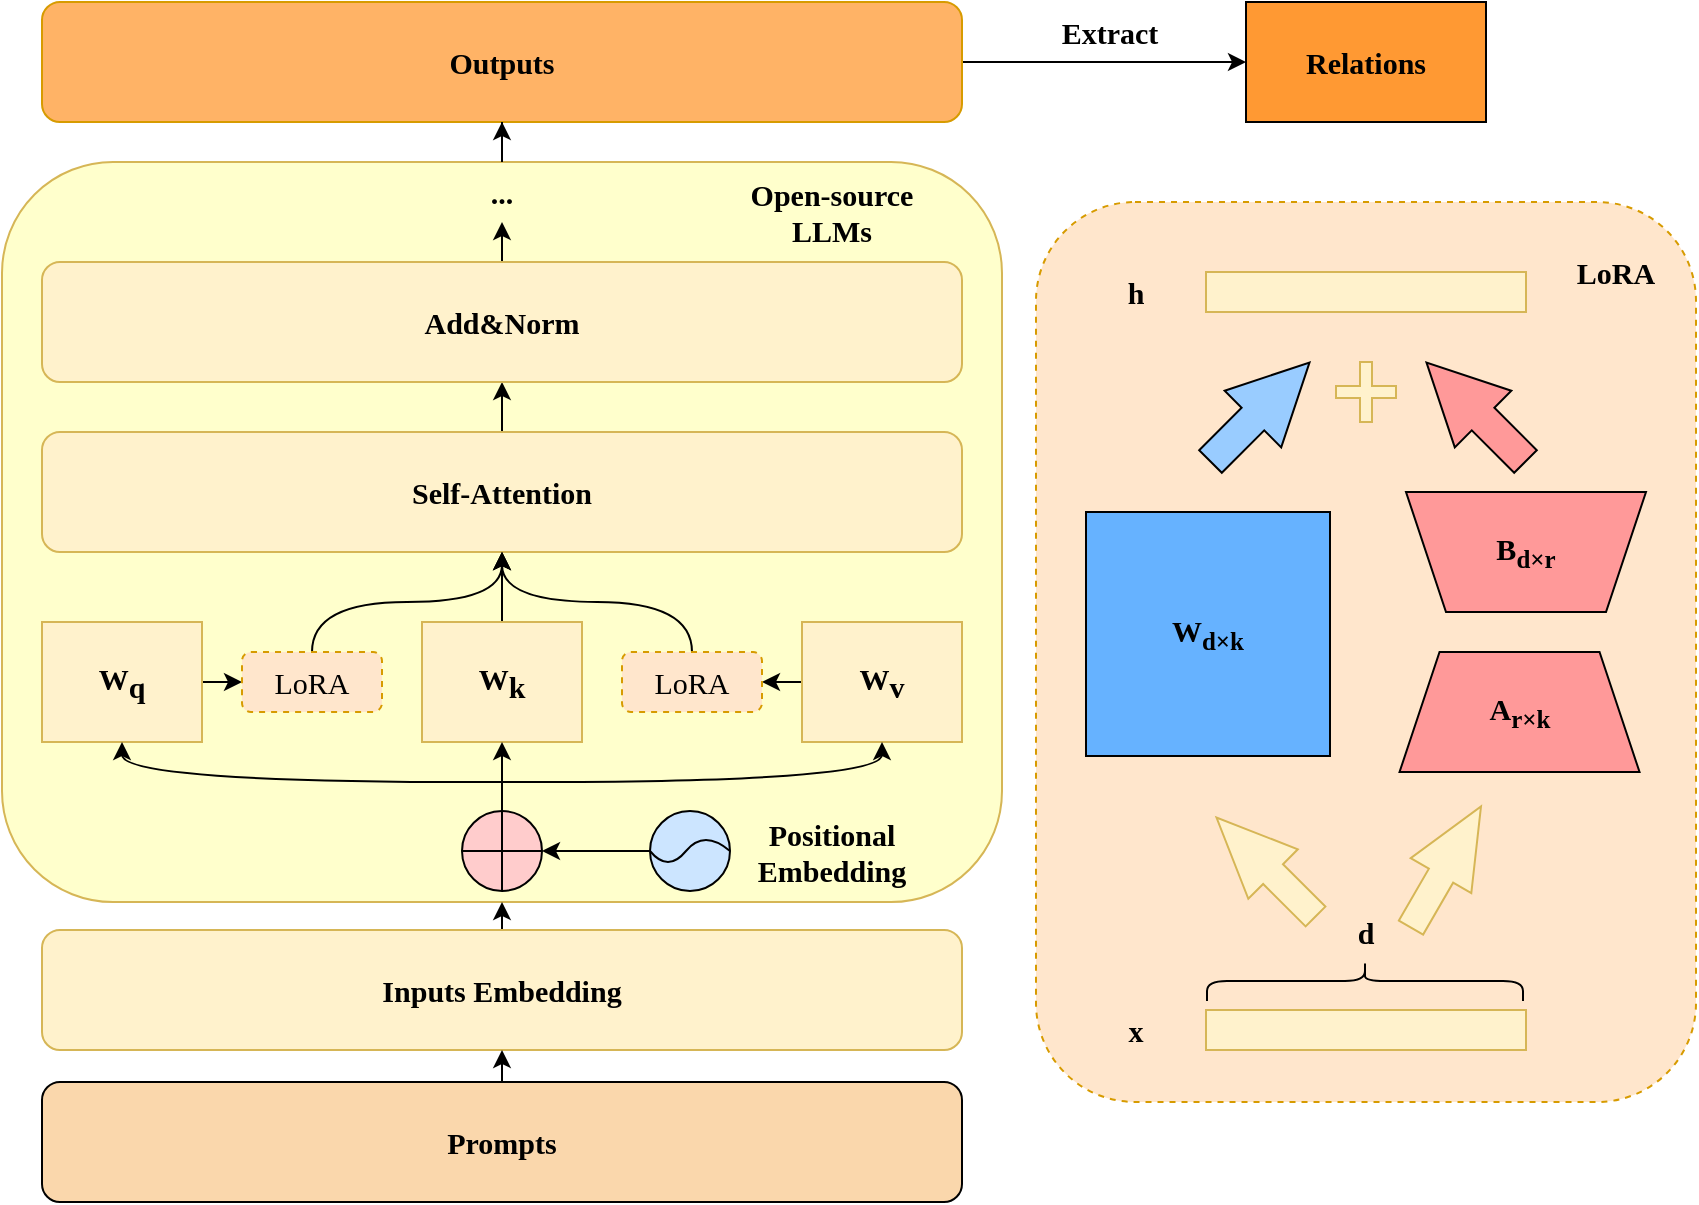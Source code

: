 <mxfile version="22.1.18" type="github">
  <diagram name="第 1 页" id="gY_yhv296UeG84Yx_Pr5">
    <mxGraphModel dx="906" dy="579" grid="1" gridSize="10" guides="1" tooltips="1" connect="1" arrows="1" fold="1" page="1" pageScale="1" pageWidth="827" pageHeight="1169" math="0" shadow="0">
      <root>
        <mxCell id="0" />
        <mxCell id="1" parent="0" />
        <mxCell id="qF69uGLi65idaUPn_qMR-87" value="" style="rounded=1;whiteSpace=wrap;html=1;fillColor=#FFFFCC;strokeColor=#d6b656;" vertex="1" parent="1">
          <mxGeometry x="90" y="280" width="500" height="370" as="geometry" />
        </mxCell>
        <mxCell id="qF69uGLi65idaUPn_qMR-69" value="" style="rounded=1;whiteSpace=wrap;html=1;dashed=1;fillColor=#ffe6cc;strokeColor=#d79b00;" vertex="1" parent="1">
          <mxGeometry x="607" y="300" width="330" height="450" as="geometry" />
        </mxCell>
        <mxCell id="qF69uGLi65idaUPn_qMR-1" value="A&lt;sub&gt;r×k&lt;/sub&gt;" style="shape=trapezoid;perimeter=trapezoidPerimeter;whiteSpace=wrap;html=1;fixedSize=1;fontFamily=Times New Roman;fontSize=15;fontStyle=1;fillColor=#FF9999;" vertex="1" parent="1">
          <mxGeometry x="788.77" y="525" width="120" height="60" as="geometry" />
        </mxCell>
        <mxCell id="qF69uGLi65idaUPn_qMR-2" value="" style="shape=trapezoid;perimeter=trapezoidPerimeter;whiteSpace=wrap;html=1;fixedSize=1;rotation=-180;fontFamily=Times New Roman;fontSize=15;fontStyle=1;fillColor=#FF9999;" vertex="1" parent="1">
          <mxGeometry x="792" y="445" width="120" height="60" as="geometry" />
        </mxCell>
        <mxCell id="qF69uGLi65idaUPn_qMR-3" value="&lt;font style=&quot;font-size: 15px;&quot;&gt;B&lt;/font&gt;&lt;sub&gt;d×r&lt;/sub&gt;" style="text;html=1;strokeColor=none;fillColor=none;align=center;verticalAlign=middle;whiteSpace=wrap;rounded=0;fontFamily=Times New Roman;fontSize=15;fontStyle=1" vertex="1" parent="1">
          <mxGeometry x="822" y="460" width="60" height="30" as="geometry" />
        </mxCell>
        <mxCell id="qF69uGLi65idaUPn_qMR-59" style="edgeStyle=orthogonalEdgeStyle;rounded=0;orthogonalLoop=1;jettySize=auto;html=1;exitX=0.5;exitY=0;exitDx=0;exitDy=0;entryX=0.5;entryY=1;entryDx=0;entryDy=0;fontFamily=Times New Roman;fontSize=15;fontStyle=1" edge="1" parent="1" source="qF69uGLi65idaUPn_qMR-4" target="qF69uGLi65idaUPn_qMR-30">
          <mxGeometry relative="1" as="geometry" />
        </mxCell>
        <mxCell id="qF69uGLi65idaUPn_qMR-4" value="Self-Attention" style="rounded=1;whiteSpace=wrap;html=1;fontFamily=Times New Roman;fontSize=15;fontStyle=1;fillColor=#fff2cc;strokeColor=#d6b656;" vertex="1" parent="1">
          <mxGeometry x="110" y="415" width="460" height="60" as="geometry" />
        </mxCell>
        <mxCell id="qF69uGLi65idaUPn_qMR-82" style="edgeStyle=orthogonalEdgeStyle;rounded=0;orthogonalLoop=1;jettySize=auto;html=1;exitX=1;exitY=0.5;exitDx=0;exitDy=0;entryX=0;entryY=0.5;entryDx=0;entryDy=0;" edge="1" parent="1" source="qF69uGLi65idaUPn_qMR-6" target="qF69uGLi65idaUPn_qMR-74">
          <mxGeometry relative="1" as="geometry" />
        </mxCell>
        <mxCell id="qF69uGLi65idaUPn_qMR-6" value="W&lt;sub style=&quot;font-size: 15px;&quot;&gt;q&lt;/sub&gt;" style="rounded=0;whiteSpace=wrap;html=1;fontFamily=Times New Roman;fontSize=15;fontStyle=1;fillColor=#fff2cc;strokeColor=#d6b656;" vertex="1" parent="1">
          <mxGeometry x="110" y="510" width="80" height="60" as="geometry" />
        </mxCell>
        <mxCell id="qF69uGLi65idaUPn_qMR-12" style="edgeStyle=orthogonalEdgeStyle;rounded=0;orthogonalLoop=1;jettySize=auto;html=1;exitX=0.5;exitY=0;exitDx=0;exitDy=0;entryX=0.5;entryY=1;entryDx=0;entryDy=0;fontFamily=Times New Roman;fontSize=15;fontStyle=1" edge="1" parent="1" source="qF69uGLi65idaUPn_qMR-7" target="qF69uGLi65idaUPn_qMR-4">
          <mxGeometry relative="1" as="geometry" />
        </mxCell>
        <mxCell id="qF69uGLi65idaUPn_qMR-7" value="W&lt;sub style=&quot;font-size: 15px;&quot;&gt;k&lt;/sub&gt;" style="rounded=0;whiteSpace=wrap;html=1;fontFamily=Times New Roman;fontSize=15;fontStyle=1;fillColor=#fff2cc;strokeColor=#d6b656;" vertex="1" parent="1">
          <mxGeometry x="300" y="510" width="80" height="60" as="geometry" />
        </mxCell>
        <mxCell id="qF69uGLi65idaUPn_qMR-83" style="edgeStyle=orthogonalEdgeStyle;rounded=0;orthogonalLoop=1;jettySize=auto;html=1;exitX=0;exitY=0.5;exitDx=0;exitDy=0;entryX=1;entryY=0.5;entryDx=0;entryDy=0;" edge="1" parent="1" source="qF69uGLi65idaUPn_qMR-8" target="qF69uGLi65idaUPn_qMR-75">
          <mxGeometry relative="1" as="geometry" />
        </mxCell>
        <mxCell id="qF69uGLi65idaUPn_qMR-8" value="W&lt;sub style=&quot;font-size: 15px;&quot;&gt;v&lt;/sub&gt;" style="rounded=0;whiteSpace=wrap;html=1;fontFamily=Times New Roman;fontSize=15;fontStyle=1;fillColor=#fff2cc;strokeColor=#d6b656;" vertex="1" parent="1">
          <mxGeometry x="490" y="510" width="80" height="60" as="geometry" />
        </mxCell>
        <mxCell id="qF69uGLi65idaUPn_qMR-14" value="&lt;font style=&quot;font-size: 15px;&quot;&gt;W&lt;/font&gt;&lt;sub&gt;d×k&lt;/sub&gt;" style="whiteSpace=wrap;html=1;aspect=fixed;fontFamily=Times New Roman;fontSize=15;fontStyle=1;fillColor=#66B2FF;" vertex="1" parent="1">
          <mxGeometry x="632" y="455" width="122" height="122" as="geometry" />
        </mxCell>
        <mxCell id="qF69uGLi65idaUPn_qMR-15" value="" style="rounded=0;whiteSpace=wrap;html=1;fontFamily=Times New Roman;fontSize=15;fontStyle=1;fillColor=#fff2cc;strokeColor=#d6b656;" vertex="1" parent="1">
          <mxGeometry x="692" y="704" width="160" height="20" as="geometry" />
        </mxCell>
        <mxCell id="qF69uGLi65idaUPn_qMR-16" value="x" style="text;html=1;strokeColor=none;fillColor=none;align=center;verticalAlign=middle;whiteSpace=wrap;rounded=0;fontFamily=Times New Roman;fontSize=15;fontStyle=1" vertex="1" parent="1">
          <mxGeometry x="627" y="699" width="60" height="30" as="geometry" />
        </mxCell>
        <mxCell id="qF69uGLi65idaUPn_qMR-17" value="" style="shape=curlyBracket;whiteSpace=wrap;html=1;rounded=1;flipH=1;labelPosition=right;verticalLabelPosition=middle;align=left;verticalAlign=middle;rotation=-90;fontFamily=Times New Roman;fontSize=15;fontStyle=1" vertex="1" parent="1">
          <mxGeometry x="761.5" y="610.5" width="20" height="158" as="geometry" />
        </mxCell>
        <mxCell id="qF69uGLi65idaUPn_qMR-18" value="d" style="text;html=1;strokeColor=none;fillColor=none;align=center;verticalAlign=middle;whiteSpace=wrap;rounded=0;fontFamily=Times New Roman;fontSize=15;fontStyle=1" vertex="1" parent="1">
          <mxGeometry x="742" y="650" width="60" height="30" as="geometry" />
        </mxCell>
        <mxCell id="qF69uGLi65idaUPn_qMR-19" value="" style="rounded=0;whiteSpace=wrap;html=1;fontFamily=Times New Roman;fontSize=15;fontStyle=1;fillColor=#fff2cc;strokeColor=#d6b656;" vertex="1" parent="1">
          <mxGeometry x="692" y="335" width="160" height="20" as="geometry" />
        </mxCell>
        <mxCell id="qF69uGLi65idaUPn_qMR-20" value="h" style="text;html=1;strokeColor=none;fillColor=none;align=center;verticalAlign=middle;whiteSpace=wrap;rounded=0;fontFamily=Times New Roman;fontSize=15;fontStyle=1" vertex="1" parent="1">
          <mxGeometry x="627" y="330" width="60" height="30" as="geometry" />
        </mxCell>
        <mxCell id="qF69uGLi65idaUPn_qMR-25" value="" style="html=1;shadow=0;dashed=0;align=center;verticalAlign=middle;shape=mxgraph.arrows2.arrow;dy=0.6;dx=40;notch=0;rotation=-135;fontFamily=Times New Roman;fontSize=15;fontStyle=1;fillColor=#fff2cc;strokeColor=#d6b656;" vertex="1" parent="1">
          <mxGeometry x="687" y="615" width="70" height="35" as="geometry" />
        </mxCell>
        <mxCell id="qF69uGLi65idaUPn_qMR-26" value="" style="html=1;shadow=0;dashed=0;align=center;verticalAlign=middle;shape=mxgraph.arrows2.arrow;dy=0.6;dx=40;notch=0;rotation=-60;fontFamily=Times New Roman;fontSize=15;fontStyle=1;fillColor=#fff2cc;strokeColor=#d6b656;" vertex="1" parent="1">
          <mxGeometry x="777" y="615" width="70" height="35" as="geometry" />
        </mxCell>
        <mxCell id="qF69uGLi65idaUPn_qMR-27" value="" style="html=1;shadow=0;dashed=0;align=center;verticalAlign=middle;shape=mxgraph.arrows2.arrow;dy=0.6;dx=40;notch=0;rotation=-45;fontFamily=Times New Roman;fontSize=15;fontStyle=1;fillColor=#99CCFF;" vertex="1" parent="1">
          <mxGeometry x="684" y="385" width="70" height="40" as="geometry" />
        </mxCell>
        <mxCell id="qF69uGLi65idaUPn_qMR-28" value="" style="html=1;shadow=0;dashed=0;align=center;verticalAlign=middle;shape=mxgraph.arrows2.arrow;dy=0.6;dx=40;notch=0;rotation=-135;fontFamily=Times New Roman;fontSize=15;fontStyle=1;fillColor=#FF9999;" vertex="1" parent="1">
          <mxGeometry x="792" y="385" width="70" height="40" as="geometry" />
        </mxCell>
        <mxCell id="qF69uGLi65idaUPn_qMR-62" style="edgeStyle=orthogonalEdgeStyle;rounded=0;orthogonalLoop=1;jettySize=auto;html=1;exitX=0.5;exitY=0;exitDx=0;exitDy=0;entryX=0.5;entryY=1;entryDx=0;entryDy=0;fontFamily=Times New Roman;fontSize=15;fontStyle=1" edge="1" parent="1" source="qF69uGLi65idaUPn_qMR-30" target="qF69uGLi65idaUPn_qMR-61">
          <mxGeometry relative="1" as="geometry" />
        </mxCell>
        <mxCell id="qF69uGLi65idaUPn_qMR-30" value="Add&amp;amp;Norm" style="rounded=1;whiteSpace=wrap;html=1;fontFamily=Times New Roman;fontSize=15;fontStyle=1;fillColor=#fff2cc;strokeColor=#d6b656;" vertex="1" parent="1">
          <mxGeometry x="110" y="330" width="460" height="60" as="geometry" />
        </mxCell>
        <mxCell id="qF69uGLi65idaUPn_qMR-31" value="LoRA" style="text;html=1;strokeColor=none;fillColor=none;align=center;verticalAlign=middle;whiteSpace=wrap;rounded=0;fontSize=15;fontFamily=Times New Roman;fontStyle=1" vertex="1" parent="1">
          <mxGeometry x="867" y="320" width="60" height="30" as="geometry" />
        </mxCell>
        <mxCell id="qF69uGLi65idaUPn_qMR-33" style="edgeStyle=orthogonalEdgeStyle;rounded=0;orthogonalLoop=1;jettySize=auto;html=1;entryX=0.5;entryY=1;entryDx=0;entryDy=0;curved=1;fontFamily=Times New Roman;fontSize=15;fontStyle=1" edge="1" parent="1" target="qF69uGLi65idaUPn_qMR-6">
          <mxGeometry relative="1" as="geometry">
            <mxPoint x="340" y="590" as="sourcePoint" />
          </mxGeometry>
        </mxCell>
        <mxCell id="qF69uGLi65idaUPn_qMR-35" style="edgeStyle=orthogonalEdgeStyle;rounded=0;orthogonalLoop=1;jettySize=auto;html=1;entryX=0.5;entryY=1;entryDx=0;entryDy=0;curved=1;fontFamily=Times New Roman;fontSize=15;fontStyle=1" edge="1" parent="1" target="qF69uGLi65idaUPn_qMR-8">
          <mxGeometry relative="1" as="geometry">
            <mxPoint x="340" y="590" as="sourcePoint" />
          </mxGeometry>
        </mxCell>
        <mxCell id="qF69uGLi65idaUPn_qMR-40" style="edgeStyle=orthogonalEdgeStyle;rounded=0;orthogonalLoop=1;jettySize=auto;html=1;exitX=0.5;exitY=0;exitDx=0;exitDy=0;exitPerimeter=0;fontFamily=Times New Roman;fontSize=15;fontStyle=1" edge="1" parent="1" source="qF69uGLi65idaUPn_qMR-36" target="qF69uGLi65idaUPn_qMR-7">
          <mxGeometry relative="1" as="geometry" />
        </mxCell>
        <mxCell id="qF69uGLi65idaUPn_qMR-36" value="" style="verticalLabelPosition=bottom;verticalAlign=top;html=1;shape=mxgraph.flowchart.summing_function;fontFamily=Times New Roman;fontSize=15;fontStyle=1;fillColor=#FFCCCC;" vertex="1" parent="1">
          <mxGeometry x="320" y="604.5" width="40" height="40" as="geometry" />
        </mxCell>
        <mxCell id="qF69uGLi65idaUPn_qMR-89" style="edgeStyle=orthogonalEdgeStyle;rounded=0;orthogonalLoop=1;jettySize=auto;html=1;exitX=0.5;exitY=0;exitDx=0;exitDy=0;entryX=0.5;entryY=1;entryDx=0;entryDy=0;" edge="1" parent="1" source="qF69uGLi65idaUPn_qMR-37" target="qF69uGLi65idaUPn_qMR-87">
          <mxGeometry relative="1" as="geometry" />
        </mxCell>
        <mxCell id="qF69uGLi65idaUPn_qMR-37" value="Inputs Embedding" style="rounded=1;whiteSpace=wrap;html=1;fontFamily=Times New Roman;fontSize=15;fontStyle=1;fillColor=#fff2cc;strokeColor=#d6b656;" vertex="1" parent="1">
          <mxGeometry x="110" y="664" width="460" height="60" as="geometry" />
        </mxCell>
        <mxCell id="qF69uGLi65idaUPn_qMR-44" style="edgeStyle=orthogonalEdgeStyle;rounded=0;orthogonalLoop=1;jettySize=auto;html=1;exitX=0.5;exitY=0;exitDx=0;exitDy=0;entryX=0.5;entryY=1;entryDx=0;entryDy=0;fontFamily=Times New Roman;fontSize=15;fontStyle=1" edge="1" parent="1" source="qF69uGLi65idaUPn_qMR-43" target="qF69uGLi65idaUPn_qMR-37">
          <mxGeometry relative="1" as="geometry" />
        </mxCell>
        <mxCell id="qF69uGLi65idaUPn_qMR-43" value="Prompts" style="rounded=1;whiteSpace=wrap;html=1;fontFamily=Times New Roman;fontSize=15;fontStyle=1;fillColor=#FAD7AC;" vertex="1" parent="1">
          <mxGeometry x="110" y="740" width="460" height="60" as="geometry" />
        </mxCell>
        <mxCell id="qF69uGLi65idaUPn_qMR-56" value="" style="group;rotation=-180;fontFamily=Times New Roman;fontSize=15;fontStyle=1" vertex="1" connectable="0" parent="1">
          <mxGeometry x="414" y="604.5" width="40" height="40" as="geometry" />
        </mxCell>
        <mxCell id="qF69uGLi65idaUPn_qMR-47" value="" style="ellipse;whiteSpace=wrap;html=1;aspect=fixed;rotation=-180;fontFamily=Times New Roman;fontSize=15;fontStyle=1;fillColor=#CCE5FF;" vertex="1" parent="qF69uGLi65idaUPn_qMR-56">
          <mxGeometry width="40" height="40" as="geometry" />
        </mxCell>
        <mxCell id="qF69uGLi65idaUPn_qMR-54" value="" style="endArrow=none;html=1;rounded=0;entryX=1;entryY=0.5;entryDx=0;entryDy=0;exitX=0;exitY=0.5;exitDx=0;exitDy=0;curved=1;fontFamily=Times New Roman;fontSize=15;fontStyle=1" edge="1" parent="qF69uGLi65idaUPn_qMR-56" source="qF69uGLi65idaUPn_qMR-47" target="qF69uGLi65idaUPn_qMR-47">
          <mxGeometry width="50" height="50" relative="1" as="geometry">
            <mxPoint x="44" y="18" as="sourcePoint" />
            <mxPoint x="18" y="40" as="targetPoint" />
            <Array as="points">
              <mxPoint x="27" y="9" />
              <mxPoint x="9" y="31" />
            </Array>
          </mxGeometry>
        </mxCell>
        <mxCell id="qF69uGLi65idaUPn_qMR-57" style="edgeStyle=orthogonalEdgeStyle;rounded=0;orthogonalLoop=1;jettySize=auto;html=1;exitX=1;exitY=0.5;exitDx=0;exitDy=0;entryX=1;entryY=0.5;entryDx=0;entryDy=0;entryPerimeter=0;fontFamily=Times New Roman;fontSize=15;fontStyle=1" edge="1" parent="1" source="qF69uGLi65idaUPn_qMR-47" target="qF69uGLi65idaUPn_qMR-36">
          <mxGeometry relative="1" as="geometry" />
        </mxCell>
        <mxCell id="qF69uGLi65idaUPn_qMR-58" value="Positional&lt;br style=&quot;font-size: 15px;&quot;&gt;Embedding" style="text;html=1;strokeColor=none;fillColor=none;align=center;verticalAlign=middle;whiteSpace=wrap;rounded=0;fontSize=15;fontFamily=Times New Roman;fontStyle=1" vertex="1" parent="1">
          <mxGeometry x="470" y="604.5" width="70" height="40" as="geometry" />
        </mxCell>
        <mxCell id="qF69uGLi65idaUPn_qMR-65" style="edgeStyle=orthogonalEdgeStyle;rounded=0;orthogonalLoop=1;jettySize=auto;html=1;exitX=1;exitY=0.5;exitDx=0;exitDy=0;entryX=0;entryY=0.5;entryDx=0;entryDy=0;" edge="1" parent="1" source="qF69uGLi65idaUPn_qMR-60" target="qF69uGLi65idaUPn_qMR-64">
          <mxGeometry relative="1" as="geometry" />
        </mxCell>
        <mxCell id="qF69uGLi65idaUPn_qMR-60" value="Outputs" style="rounded=1;whiteSpace=wrap;html=1;fontFamily=Times New Roman;fontSize=15;fontStyle=1;fillColor=#FFB366;strokeColor=#d79b00;" vertex="1" parent="1">
          <mxGeometry x="110" y="200" width="460" height="60" as="geometry" />
        </mxCell>
        <mxCell id="qF69uGLi65idaUPn_qMR-63" style="edgeStyle=orthogonalEdgeStyle;rounded=0;orthogonalLoop=1;jettySize=auto;html=1;exitX=0.5;exitY=0;exitDx=0;exitDy=0;fontFamily=Times New Roman;fontSize=15;fontStyle=1" edge="1" parent="1" source="qF69uGLi65idaUPn_qMR-61" target="qF69uGLi65idaUPn_qMR-60">
          <mxGeometry relative="1" as="geometry" />
        </mxCell>
        <mxCell id="qF69uGLi65idaUPn_qMR-61" value="..." style="text;html=1;strokeColor=none;fillColor=none;align=center;verticalAlign=middle;whiteSpace=wrap;rounded=0;fontFamily=Times New Roman;fontSize=15;fontStyle=1" vertex="1" parent="1">
          <mxGeometry x="290" y="280" width="100" height="30" as="geometry" />
        </mxCell>
        <mxCell id="qF69uGLi65idaUPn_qMR-64" value="Relations" style="rounded=0;whiteSpace=wrap;html=1;fontFamily=Times New Roman;fontSize=15;fontStyle=1;fillColor=#FF9933;" vertex="1" parent="1">
          <mxGeometry x="712" y="200" width="120" height="60" as="geometry" />
        </mxCell>
        <mxCell id="qF69uGLi65idaUPn_qMR-66" value="Extract" style="text;html=1;strokeColor=none;fillColor=none;align=center;verticalAlign=middle;whiteSpace=wrap;rounded=0;fontFamily=Times New Roman;fontSize=15;fontStyle=1" vertex="1" parent="1">
          <mxGeometry x="604" y="200" width="80" height="30" as="geometry" />
        </mxCell>
        <mxCell id="qF69uGLi65idaUPn_qMR-70" value="" style="shape=cross;whiteSpace=wrap;html=1;fillColor=#fff2cc;strokeColor=#d6b656;" vertex="1" parent="1">
          <mxGeometry x="757" y="380" width="30" height="30" as="geometry" />
        </mxCell>
        <mxCell id="qF69uGLi65idaUPn_qMR-71" style="edgeStyle=orthogonalEdgeStyle;rounded=0;orthogonalLoop=1;jettySize=auto;html=1;exitX=0.5;exitY=1;exitDx=0;exitDy=0;" edge="1" parent="1" source="qF69uGLi65idaUPn_qMR-15" target="qF69uGLi65idaUPn_qMR-15">
          <mxGeometry relative="1" as="geometry" />
        </mxCell>
        <mxCell id="qF69uGLi65idaUPn_qMR-84" style="edgeStyle=orthogonalEdgeStyle;rounded=0;orthogonalLoop=1;jettySize=auto;html=1;exitX=0.5;exitY=0;exitDx=0;exitDy=0;entryX=0.5;entryY=1;entryDx=0;entryDy=0;curved=1;" edge="1" parent="1" source="qF69uGLi65idaUPn_qMR-74" target="qF69uGLi65idaUPn_qMR-4">
          <mxGeometry relative="1" as="geometry" />
        </mxCell>
        <mxCell id="qF69uGLi65idaUPn_qMR-74" value="LoRA" style="rounded=1;whiteSpace=wrap;html=1;fontSize=15;fontFamily=Times New Roman;dashed=1;fillColor=#ffe6cc;strokeColor=#d79b00;" vertex="1" parent="1">
          <mxGeometry x="210" y="525" width="70" height="30" as="geometry" />
        </mxCell>
        <mxCell id="qF69uGLi65idaUPn_qMR-86" style="edgeStyle=orthogonalEdgeStyle;rounded=0;orthogonalLoop=1;jettySize=auto;html=1;exitX=0.5;exitY=0;exitDx=0;exitDy=0;entryX=0.5;entryY=1;entryDx=0;entryDy=0;curved=1;" edge="1" parent="1" source="qF69uGLi65idaUPn_qMR-75" target="qF69uGLi65idaUPn_qMR-4">
          <mxGeometry relative="1" as="geometry" />
        </mxCell>
        <mxCell id="qF69uGLi65idaUPn_qMR-75" value="LoRA" style="rounded=1;whiteSpace=wrap;html=1;fontSize=15;fontFamily=Times New Roman;dashed=1;fillColor=#ffe6cc;strokeColor=#d79b00;" vertex="1" parent="1">
          <mxGeometry x="400" y="525" width="70" height="30" as="geometry" />
        </mxCell>
        <mxCell id="qF69uGLi65idaUPn_qMR-88" value="Open-source LLMs" style="text;html=1;strokeColor=none;fillColor=none;align=center;verticalAlign=middle;whiteSpace=wrap;rounded=0;fontSize=15;fontFamily=Times New Roman;fontStyle=1" vertex="1" parent="1">
          <mxGeometry x="460" y="290" width="90" height="30" as="geometry" />
        </mxCell>
      </root>
    </mxGraphModel>
  </diagram>
</mxfile>

